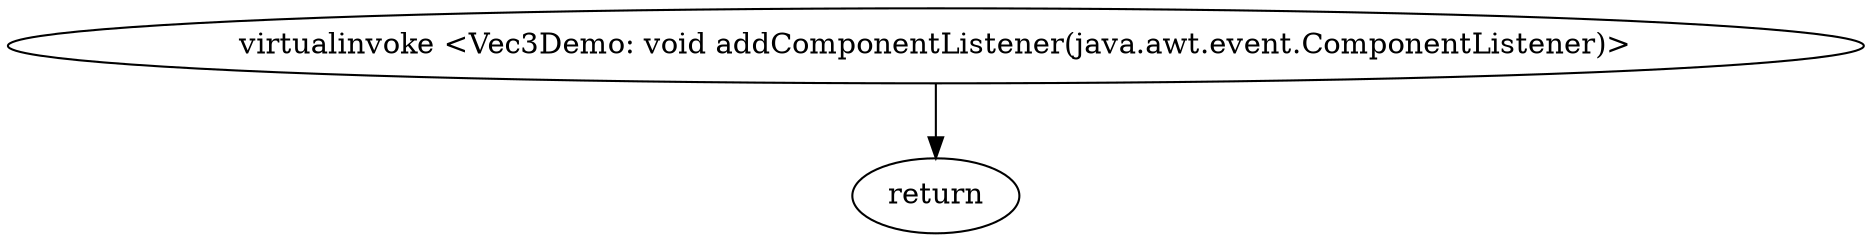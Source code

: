 digraph "" {
"virtualinvoke <Vec3Demo: void addComponentListener(java.awt.event.ComponentListener)>";
 "virtualinvoke <Vec3Demo: void addComponentListener(java.awt.event.ComponentListener)>"->"return";
}
